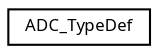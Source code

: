 digraph "Graphical Class Hierarchy"
{
  edge [fontname="Sans",fontsize="8",labelfontname="Sans",labelfontsize="8"];
  node [fontname="Sans",fontsize="8",shape=record];
  rankdir="LR";
  Node1 [label="ADC_TypeDef",height=0.2,width=0.4,color="black", fillcolor="white", style="filled",URL="$struct_a_d_c___type_def.html",tooltip="Analog to Digital Converter. "];
}
